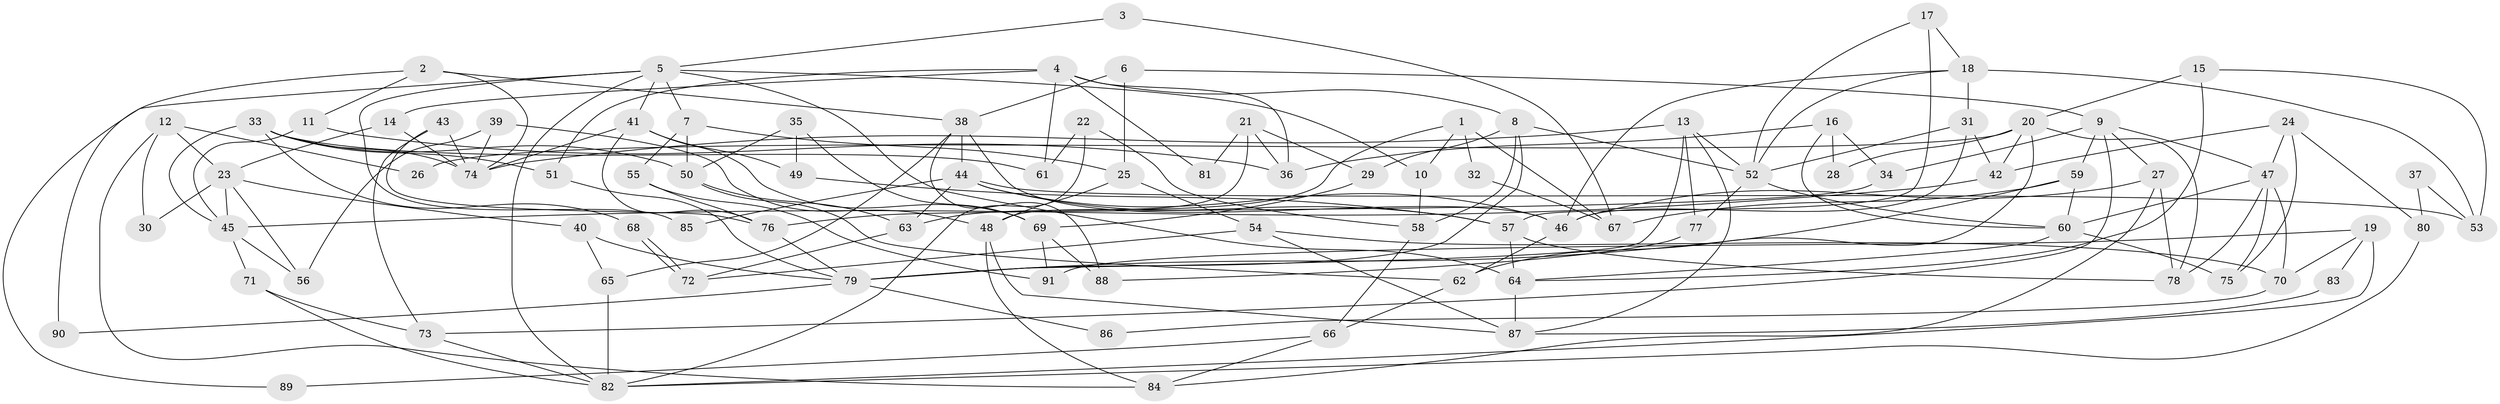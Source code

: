// coarse degree distribution, {2: 0.19444444444444445, 3: 0.2777777777777778, 4: 0.08333333333333333, 5: 0.1388888888888889, 7: 0.1388888888888889, 11: 0.027777777777777776, 9: 0.08333333333333333, 10: 0.05555555555555555}
// Generated by graph-tools (version 1.1) at 2025/53/03/04/25 21:53:08]
// undirected, 91 vertices, 182 edges
graph export_dot {
graph [start="1"]
  node [color=gray90,style=filled];
  1;
  2;
  3;
  4;
  5;
  6;
  7;
  8;
  9;
  10;
  11;
  12;
  13;
  14;
  15;
  16;
  17;
  18;
  19;
  20;
  21;
  22;
  23;
  24;
  25;
  26;
  27;
  28;
  29;
  30;
  31;
  32;
  33;
  34;
  35;
  36;
  37;
  38;
  39;
  40;
  41;
  42;
  43;
  44;
  45;
  46;
  47;
  48;
  49;
  50;
  51;
  52;
  53;
  54;
  55;
  56;
  57;
  58;
  59;
  60;
  61;
  62;
  63;
  64;
  65;
  66;
  67;
  68;
  69;
  70;
  71;
  72;
  73;
  74;
  75;
  76;
  77;
  78;
  79;
  80;
  81;
  82;
  83;
  84;
  85;
  86;
  87;
  88;
  89;
  90;
  91;
  1 -- 63;
  1 -- 10;
  1 -- 32;
  1 -- 67;
  2 -- 74;
  2 -- 38;
  2 -- 11;
  2 -- 90;
  3 -- 67;
  3 -- 5;
  4 -- 61;
  4 -- 8;
  4 -- 14;
  4 -- 36;
  4 -- 51;
  4 -- 81;
  5 -- 64;
  5 -- 41;
  5 -- 7;
  5 -- 10;
  5 -- 82;
  5 -- 85;
  5 -- 89;
  6 -- 38;
  6 -- 9;
  6 -- 25;
  7 -- 55;
  7 -- 25;
  7 -- 50;
  8 -- 79;
  8 -- 52;
  8 -- 29;
  8 -- 58;
  9 -- 59;
  9 -- 47;
  9 -- 27;
  9 -- 34;
  9 -- 73;
  10 -- 58;
  11 -- 45;
  11 -- 36;
  12 -- 23;
  12 -- 84;
  12 -- 26;
  12 -- 30;
  13 -- 79;
  13 -- 77;
  13 -- 52;
  13 -- 74;
  13 -- 87;
  14 -- 74;
  14 -- 23;
  15 -- 20;
  15 -- 64;
  15 -- 53;
  16 -- 60;
  16 -- 36;
  16 -- 28;
  16 -- 34;
  17 -- 18;
  17 -- 52;
  17 -- 57;
  18 -- 53;
  18 -- 31;
  18 -- 46;
  18 -- 52;
  19 -- 70;
  19 -- 82;
  19 -- 83;
  19 -- 91;
  20 -- 62;
  20 -- 42;
  20 -- 26;
  20 -- 28;
  20 -- 78;
  21 -- 36;
  21 -- 48;
  21 -- 29;
  21 -- 81;
  22 -- 58;
  22 -- 82;
  22 -- 61;
  23 -- 40;
  23 -- 30;
  23 -- 45;
  23 -- 56;
  24 -- 42;
  24 -- 75;
  24 -- 47;
  24 -- 80;
  25 -- 48;
  25 -- 54;
  27 -- 46;
  27 -- 78;
  27 -- 84;
  29 -- 69;
  31 -- 52;
  31 -- 46;
  31 -- 42;
  32 -- 67;
  33 -- 45;
  33 -- 74;
  33 -- 50;
  33 -- 51;
  33 -- 61;
  33 -- 68;
  34 -- 76;
  35 -- 49;
  35 -- 50;
  35 -- 69;
  37 -- 80;
  37 -- 53;
  38 -- 46;
  38 -- 44;
  38 -- 65;
  38 -- 88;
  39 -- 48;
  39 -- 74;
  39 -- 56;
  40 -- 65;
  40 -- 79;
  41 -- 69;
  41 -- 76;
  41 -- 49;
  41 -- 74;
  42 -- 45;
  43 -- 73;
  43 -- 74;
  43 -- 76;
  44 -- 57;
  44 -- 63;
  44 -- 46;
  44 -- 53;
  44 -- 85;
  45 -- 56;
  45 -- 71;
  46 -- 62;
  47 -- 78;
  47 -- 60;
  47 -- 70;
  47 -- 75;
  48 -- 87;
  48 -- 84;
  49 -- 57;
  50 -- 62;
  50 -- 63;
  51 -- 79;
  52 -- 60;
  52 -- 77;
  54 -- 87;
  54 -- 70;
  54 -- 72;
  55 -- 76;
  55 -- 91;
  57 -- 78;
  57 -- 64;
  58 -- 66;
  59 -- 79;
  59 -- 60;
  59 -- 67;
  60 -- 64;
  60 -- 75;
  62 -- 66;
  63 -- 72;
  64 -- 87;
  65 -- 82;
  66 -- 84;
  66 -- 89;
  68 -- 72;
  68 -- 72;
  69 -- 88;
  69 -- 91;
  70 -- 86;
  71 -- 73;
  71 -- 82;
  73 -- 82;
  76 -- 79;
  77 -- 88;
  79 -- 86;
  79 -- 90;
  80 -- 82;
  83 -- 87;
}
